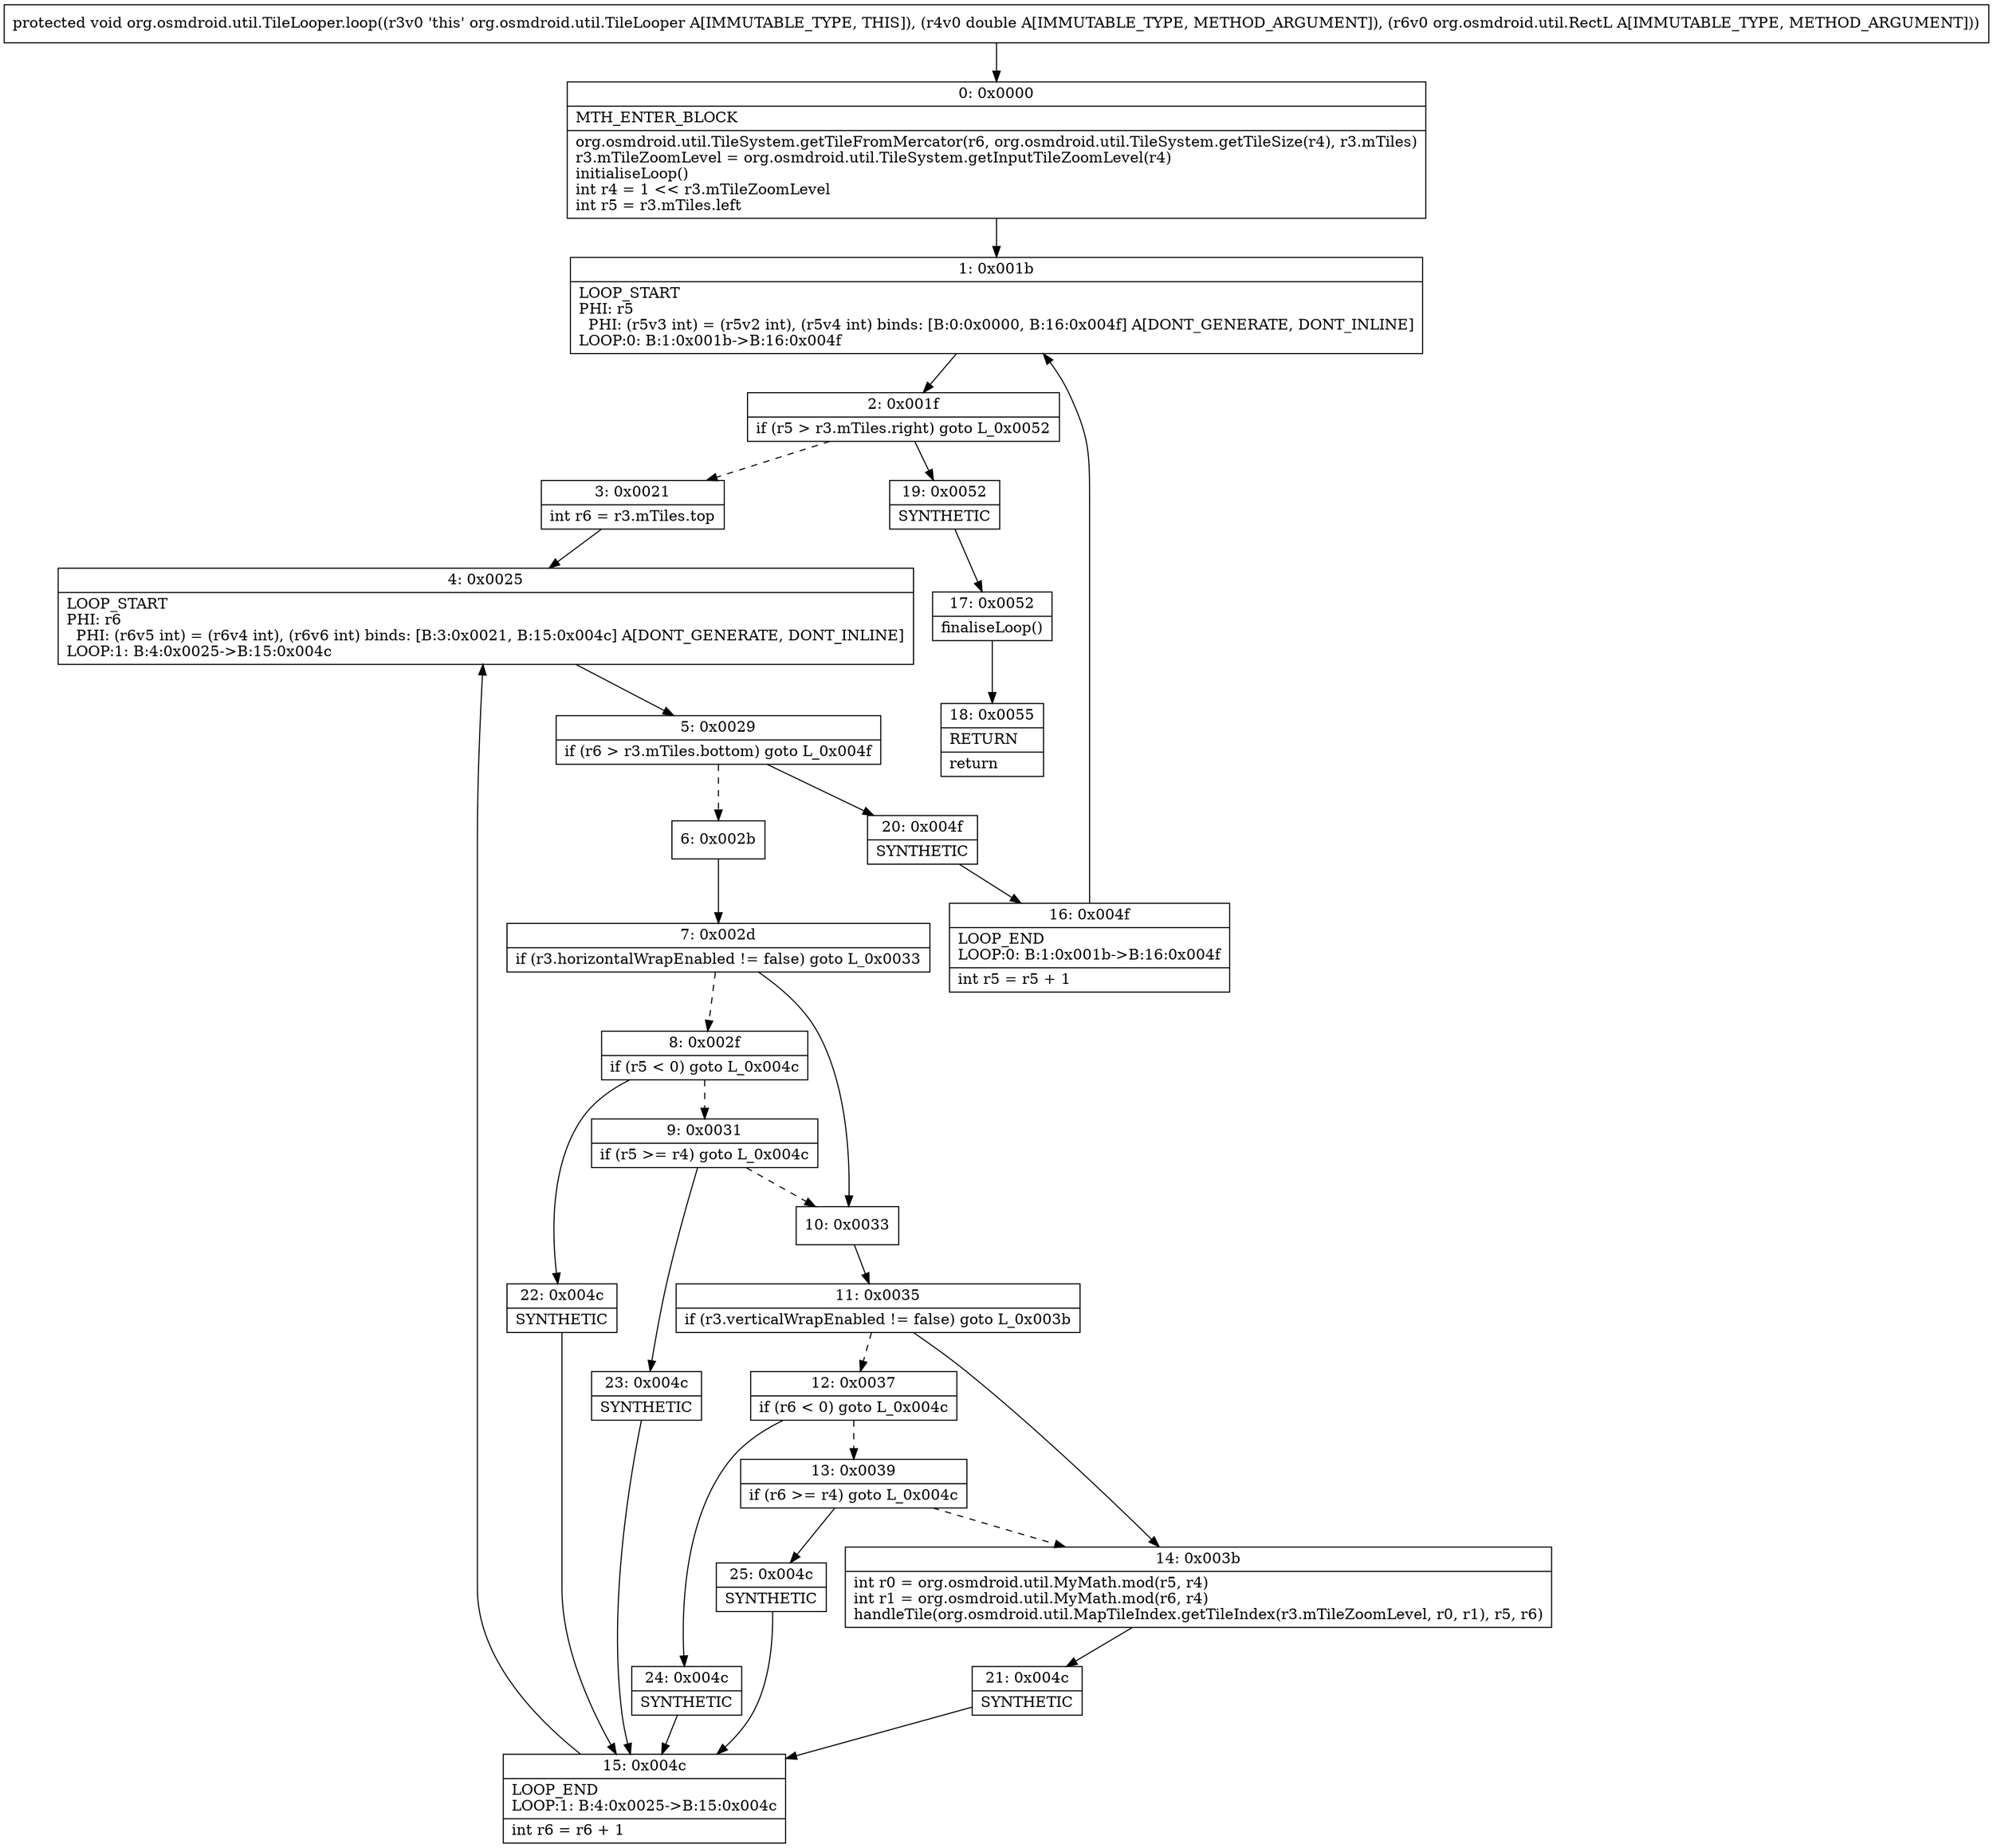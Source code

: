 digraph "CFG fororg.osmdroid.util.TileLooper.loop(DLorg\/osmdroid\/util\/RectL;)V" {
Node_0 [shape=record,label="{0\:\ 0x0000|MTH_ENTER_BLOCK\l|org.osmdroid.util.TileSystem.getTileFromMercator(r6, org.osmdroid.util.TileSystem.getTileSize(r4), r3.mTiles)\lr3.mTileZoomLevel = org.osmdroid.util.TileSystem.getInputTileZoomLevel(r4)\linitialiseLoop()\lint r4 = 1 \<\< r3.mTileZoomLevel\lint r5 = r3.mTiles.left\l}"];
Node_1 [shape=record,label="{1\:\ 0x001b|LOOP_START\lPHI: r5 \l  PHI: (r5v3 int) = (r5v2 int), (r5v4 int) binds: [B:0:0x0000, B:16:0x004f] A[DONT_GENERATE, DONT_INLINE]\lLOOP:0: B:1:0x001b\-\>B:16:0x004f\l}"];
Node_2 [shape=record,label="{2\:\ 0x001f|if (r5 \> r3.mTiles.right) goto L_0x0052\l}"];
Node_3 [shape=record,label="{3\:\ 0x0021|int r6 = r3.mTiles.top\l}"];
Node_4 [shape=record,label="{4\:\ 0x0025|LOOP_START\lPHI: r6 \l  PHI: (r6v5 int) = (r6v4 int), (r6v6 int) binds: [B:3:0x0021, B:15:0x004c] A[DONT_GENERATE, DONT_INLINE]\lLOOP:1: B:4:0x0025\-\>B:15:0x004c\l}"];
Node_5 [shape=record,label="{5\:\ 0x0029|if (r6 \> r3.mTiles.bottom) goto L_0x004f\l}"];
Node_6 [shape=record,label="{6\:\ 0x002b}"];
Node_7 [shape=record,label="{7\:\ 0x002d|if (r3.horizontalWrapEnabled != false) goto L_0x0033\l}"];
Node_8 [shape=record,label="{8\:\ 0x002f|if (r5 \< 0) goto L_0x004c\l}"];
Node_9 [shape=record,label="{9\:\ 0x0031|if (r5 \>= r4) goto L_0x004c\l}"];
Node_10 [shape=record,label="{10\:\ 0x0033}"];
Node_11 [shape=record,label="{11\:\ 0x0035|if (r3.verticalWrapEnabled != false) goto L_0x003b\l}"];
Node_12 [shape=record,label="{12\:\ 0x0037|if (r6 \< 0) goto L_0x004c\l}"];
Node_13 [shape=record,label="{13\:\ 0x0039|if (r6 \>= r4) goto L_0x004c\l}"];
Node_14 [shape=record,label="{14\:\ 0x003b|int r0 = org.osmdroid.util.MyMath.mod(r5, r4)\lint r1 = org.osmdroid.util.MyMath.mod(r6, r4)\lhandleTile(org.osmdroid.util.MapTileIndex.getTileIndex(r3.mTileZoomLevel, r0, r1), r5, r6)\l}"];
Node_15 [shape=record,label="{15\:\ 0x004c|LOOP_END\lLOOP:1: B:4:0x0025\-\>B:15:0x004c\l|int r6 = r6 + 1\l}"];
Node_16 [shape=record,label="{16\:\ 0x004f|LOOP_END\lLOOP:0: B:1:0x001b\-\>B:16:0x004f\l|int r5 = r5 + 1\l}"];
Node_17 [shape=record,label="{17\:\ 0x0052|finaliseLoop()\l}"];
Node_18 [shape=record,label="{18\:\ 0x0055|RETURN\l|return\l}"];
Node_19 [shape=record,label="{19\:\ 0x0052|SYNTHETIC\l}"];
Node_20 [shape=record,label="{20\:\ 0x004f|SYNTHETIC\l}"];
Node_21 [shape=record,label="{21\:\ 0x004c|SYNTHETIC\l}"];
Node_22 [shape=record,label="{22\:\ 0x004c|SYNTHETIC\l}"];
Node_23 [shape=record,label="{23\:\ 0x004c|SYNTHETIC\l}"];
Node_24 [shape=record,label="{24\:\ 0x004c|SYNTHETIC\l}"];
Node_25 [shape=record,label="{25\:\ 0x004c|SYNTHETIC\l}"];
MethodNode[shape=record,label="{protected void org.osmdroid.util.TileLooper.loop((r3v0 'this' org.osmdroid.util.TileLooper A[IMMUTABLE_TYPE, THIS]), (r4v0 double A[IMMUTABLE_TYPE, METHOD_ARGUMENT]), (r6v0 org.osmdroid.util.RectL A[IMMUTABLE_TYPE, METHOD_ARGUMENT])) }"];
MethodNode -> Node_0;
Node_0 -> Node_1;
Node_1 -> Node_2;
Node_2 -> Node_3[style=dashed];
Node_2 -> Node_19;
Node_3 -> Node_4;
Node_4 -> Node_5;
Node_5 -> Node_6[style=dashed];
Node_5 -> Node_20;
Node_6 -> Node_7;
Node_7 -> Node_8[style=dashed];
Node_7 -> Node_10;
Node_8 -> Node_9[style=dashed];
Node_8 -> Node_22;
Node_9 -> Node_10[style=dashed];
Node_9 -> Node_23;
Node_10 -> Node_11;
Node_11 -> Node_12[style=dashed];
Node_11 -> Node_14;
Node_12 -> Node_13[style=dashed];
Node_12 -> Node_24;
Node_13 -> Node_14[style=dashed];
Node_13 -> Node_25;
Node_14 -> Node_21;
Node_15 -> Node_4;
Node_16 -> Node_1;
Node_17 -> Node_18;
Node_19 -> Node_17;
Node_20 -> Node_16;
Node_21 -> Node_15;
Node_22 -> Node_15;
Node_23 -> Node_15;
Node_24 -> Node_15;
Node_25 -> Node_15;
}

